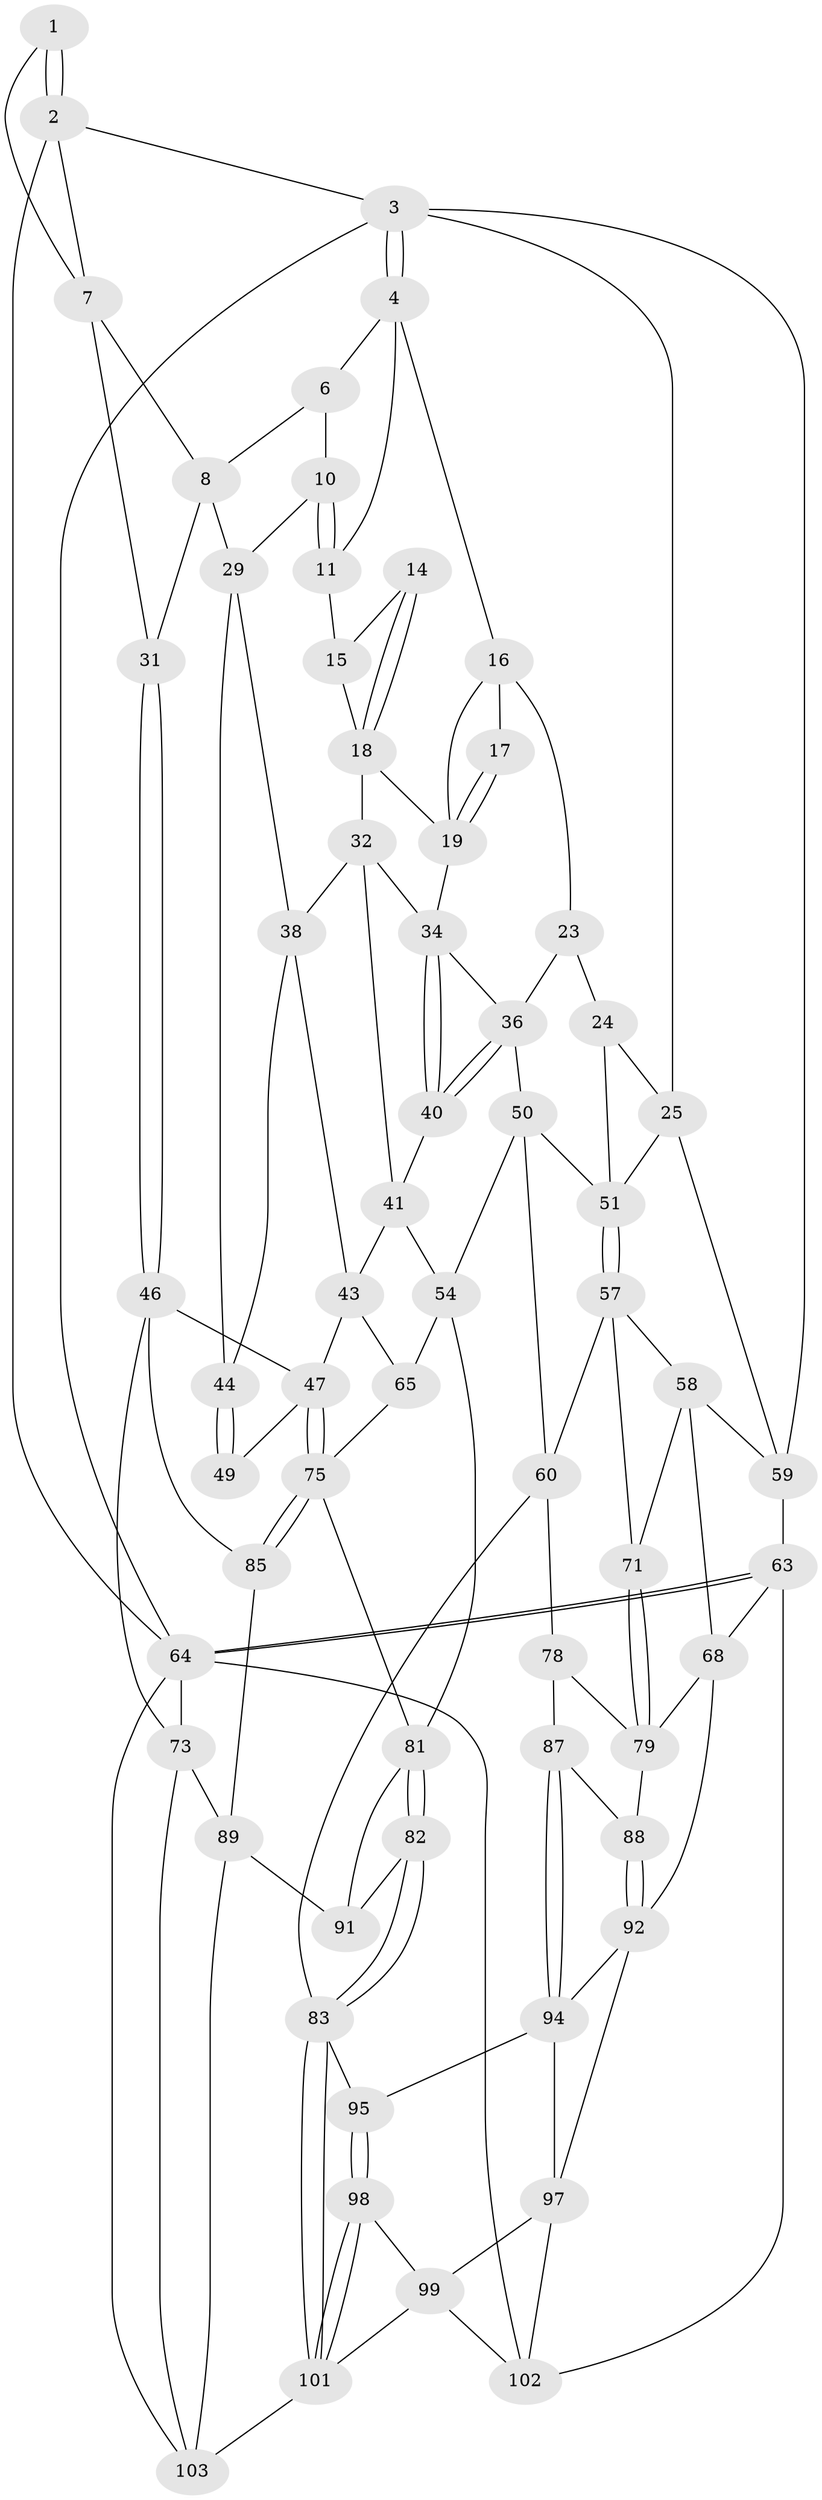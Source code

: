 // original degree distribution, {3: 0.037037037037037035, 6: 0.23148148148148148, 5: 0.5185185185185185, 4: 0.21296296296296297}
// Generated by graph-tools (version 1.1) at 2025/11/02/27/25 16:11:57]
// undirected, 64 vertices, 137 edges
graph export_dot {
graph [start="1"]
  node [color=gray90,style=filled];
  1 [pos="+0.8896694214562325+0"];
  2 [pos="+1+0"];
  3 [pos="+0+0",super="+26"];
  4 [pos="+0.26340539323838036+0",super="+5"];
  6 [pos="+0.7712770793032107+0",super="+9"];
  7 [pos="+0.9129089191068187+0.009121041604736126",super="+13"];
  8 [pos="+0.8667096980729035+0.07599413037385795",super="+28"];
  10 [pos="+0.6838116390990527+0.13359052070471045"];
  11 [pos="+0.6575406786404548+0.13010284039836564",super="+12"];
  14 [pos="+0.4916551276699699+0.04830452683128495"];
  15 [pos="+0.4999307221592957+0.04401647350709742",super="+20"];
  16 [pos="+0.30214168751064263+0",super="+22"];
  17 [pos="+0.4601699195714985+0.03725453333484447"];
  18 [pos="+0.4915713229462945+0.1420237649147437",super="+21"];
  19 [pos="+0.46856797883951284+0.1448715368762066",super="+27"];
  23 [pos="+0.28666991361709826+0.18435830544901813"];
  24 [pos="+0.10915925359491849+0.18870655521062443"];
  25 [pos="+0+0.13789565093050046",super="+56"];
  29 [pos="+0.8787037785219785+0.21532138593779518",super="+30"];
  31 [pos="+1+0.2937219142308431"];
  32 [pos="+0.628277270366684+0.16121405908679617",super="+33"];
  34 [pos="+0.5437107272671714+0.2502586537634161",super="+35"];
  36 [pos="+0.43726161104191785+0.29031872265166386",super="+37"];
  38 [pos="+0.7627505929985202+0.28574848307046985",super="+39"];
  40 [pos="+0.486797943386168+0.3956263671664945"];
  41 [pos="+0.6131367592258977+0.3915410396182727",super="+42"];
  43 [pos="+0.7049060083273538+0.3956406985268113",super="+53"];
  44 [pos="+0.8444024505545824+0.25984475791249334",super="+45"];
  46 [pos="+1+0.36619392452396016",super="+74"];
  47 [pos="+0.8378845061462894+0.48233638088949965",super="+48"];
  49 [pos="+0.803896676739703+0.34595777231167096"];
  50 [pos="+0.2839284317696873+0.31850353132247505",super="+55"];
  51 [pos="+0.2669825425772485+0.33029090612337836",super="+52"];
  54 [pos="+0.46145868226439657+0.49405931806091624",super="+66"];
  57 [pos="+0.22649867378993466+0.44448899087223953",super="+61"];
  58 [pos="+0.13366387640977756+0.5005928717778025",super="+67"];
  59 [pos="+0.08593495436140462+0.4571949179896661",super="+62"];
  60 [pos="+0.4601147701276034+0.49471174017978725",super="+77"];
  63 [pos="+0+0.7909852749390075",super="+70"];
  64 [pos="+0+1",super="+72"];
  65 [pos="+0.5994069948447378+0.5582876350097729"];
  68 [pos="+0.14377266384032306+0.5742429664611837",super="+69"];
  71 [pos="+0.3332631070677536+0.5444320297513693"];
  73 [pos="+1+1",super="+105"];
  75 [pos="+0.8166206435537475+0.6110245700733634",super="+76"];
  78 [pos="+0.2899980275907108+0.6584018122917036"];
  79 [pos="+0.2741373722601858+0.642765039665697",super="+80"];
  81 [pos="+0.5192076379132733+0.741515858994384",super="+86"];
  82 [pos="+0.5186414771237686+0.7458346720773924"];
  83 [pos="+0.5037992235541678+0.7717230953864768",super="+84"];
  85 [pos="+0.8394299615395358+0.7205628294037061"];
  87 [pos="+0.27546059704745907+0.72331736419926"];
  88 [pos="+0.20316316529098877+0.6584861749449784"];
  89 [pos="+0.8260736575162362+0.7410338038665377",super="+90"];
  91 [pos="+0.7017929949968635+0.7547284027319021"];
  92 [pos="+0.18547427330982752+0.7201276482438025",super="+93"];
  94 [pos="+0.28058000603972644+0.7399257438628539",super="+96"];
  95 [pos="+0.32163849747006096+0.7723035755057562"];
  97 [pos="+0.1820326640247103+0.7802049786777412",super="+100"];
  98 [pos="+0.32133823032074815+0.7783084782642529"];
  99 [pos="+0.24435539912488274+0.8730854639390946",super="+107"];
  101 [pos="+0.5120686013402713+1",super="+104"];
  102 [pos="+0.1657066878314693+0.8642550682184533",super="+108"];
  103 [pos="+0.5478975509349032+1",super="+106"];
  1 -- 2;
  1 -- 2;
  1 -- 7;
  2 -- 3;
  2 -- 7;
  2 -- 64;
  3 -- 4;
  3 -- 4;
  3 -- 64;
  3 -- 25;
  3 -- 59;
  4 -- 16;
  4 -- 11;
  4 -- 6;
  6 -- 8;
  6 -- 10;
  7 -- 8;
  7 -- 31;
  8 -- 29;
  8 -- 31;
  10 -- 11;
  10 -- 11;
  10 -- 29;
  11 -- 15 [weight=2];
  14 -- 15;
  14 -- 18;
  14 -- 18;
  15 -- 18;
  16 -- 17;
  16 -- 19;
  16 -- 23;
  17 -- 19;
  17 -- 19;
  18 -- 19;
  18 -- 32;
  19 -- 34;
  23 -- 24;
  23 -- 36;
  24 -- 25;
  24 -- 51;
  25 -- 59;
  25 -- 51;
  29 -- 44;
  29 -- 38;
  31 -- 46;
  31 -- 46;
  32 -- 38;
  32 -- 41;
  32 -- 34;
  34 -- 40;
  34 -- 40;
  34 -- 36;
  36 -- 40;
  36 -- 40;
  36 -- 50;
  38 -- 44;
  38 -- 43;
  40 -- 41;
  41 -- 43;
  41 -- 54;
  43 -- 65;
  43 -- 47;
  44 -- 49 [weight=2];
  44 -- 49;
  46 -- 47;
  46 -- 73;
  46 -- 85;
  47 -- 75;
  47 -- 75;
  47 -- 49;
  50 -- 51;
  50 -- 60;
  50 -- 54;
  51 -- 57;
  51 -- 57;
  54 -- 81;
  54 -- 65;
  57 -- 58;
  57 -- 60;
  57 -- 71;
  58 -- 59;
  58 -- 68;
  58 -- 71;
  59 -- 63;
  60 -- 78;
  60 -- 83;
  63 -- 64;
  63 -- 64;
  63 -- 102;
  63 -- 68;
  64 -- 102;
  64 -- 73;
  64 -- 103;
  65 -- 75;
  68 -- 79;
  68 -- 92;
  71 -- 79;
  71 -- 79;
  73 -- 89;
  73 -- 103;
  75 -- 85;
  75 -- 85;
  75 -- 81;
  78 -- 79;
  78 -- 87;
  79 -- 88;
  81 -- 82;
  81 -- 82;
  81 -- 91;
  82 -- 83;
  82 -- 83;
  82 -- 91;
  83 -- 101;
  83 -- 101;
  83 -- 95;
  85 -- 89;
  87 -- 88;
  87 -- 94;
  87 -- 94;
  88 -- 92;
  88 -- 92;
  89 -- 91;
  89 -- 103;
  92 -- 94;
  92 -- 97;
  94 -- 97;
  94 -- 95;
  95 -- 98;
  95 -- 98;
  97 -- 99;
  97 -- 102;
  98 -- 99;
  98 -- 101;
  98 -- 101;
  99 -- 101;
  99 -- 102;
  101 -- 103;
}
